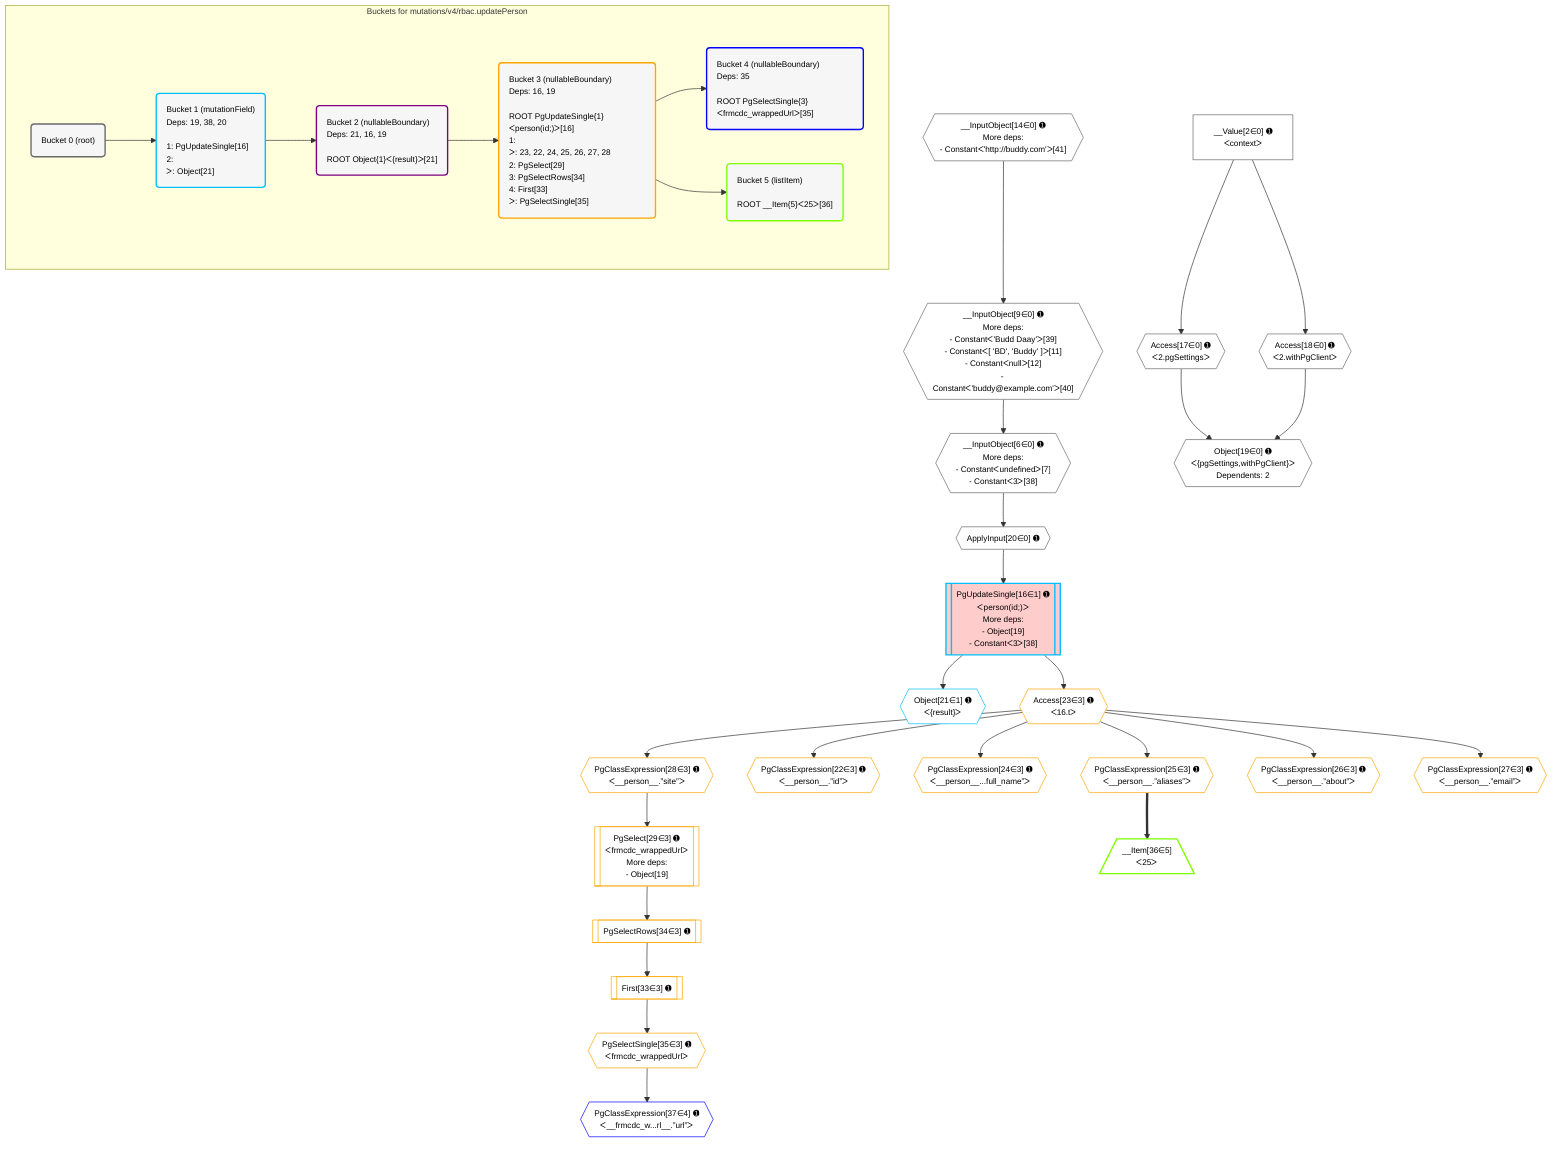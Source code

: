 %%{init: {'themeVariables': { 'fontSize': '12px'}}}%%
graph TD
    classDef path fill:#eee,stroke:#000,color:#000
    classDef plan fill:#fff,stroke-width:1px,color:#000
    classDef itemplan fill:#fff,stroke-width:2px,color:#000
    classDef unbatchedplan fill:#dff,stroke-width:1px,color:#000
    classDef sideeffectplan fill:#fcc,stroke-width:2px,color:#000
    classDef bucket fill:#f6f6f6,color:#000,stroke-width:2px,text-align:left

    subgraph "Buckets for mutations/v4/rbac.updatePerson"
    Bucket0("Bucket 0 (root)"):::bucket
    Bucket1("Bucket 1 (mutationField)<br />Deps: 19, 38, 20<br /><br />1: PgUpdateSingle[16]<br />2: <br />ᐳ: Object[21]"):::bucket
    Bucket2("Bucket 2 (nullableBoundary)<br />Deps: 21, 16, 19<br /><br />ROOT Object{1}ᐸ{result}ᐳ[21]"):::bucket
    Bucket3("Bucket 3 (nullableBoundary)<br />Deps: 16, 19<br /><br />ROOT PgUpdateSingle{1}ᐸperson(id;)ᐳ[16]<br />1: <br />ᐳ: 23, 22, 24, 25, 26, 27, 28<br />2: PgSelect[29]<br />3: PgSelectRows[34]<br />4: First[33]<br />ᐳ: PgSelectSingle[35]"):::bucket
    Bucket4("Bucket 4 (nullableBoundary)<br />Deps: 35<br /><br />ROOT PgSelectSingle{3}ᐸfrmcdc_wrappedUrlᐳ[35]"):::bucket
    Bucket5("Bucket 5 (listItem)<br /><br />ROOT __Item{5}ᐸ25ᐳ[36]"):::bucket
    end
    Bucket0 --> Bucket1
    Bucket1 --> Bucket2
    Bucket2 --> Bucket3
    Bucket3 --> Bucket4 & Bucket5

    %% plan dependencies
    __InputObject9{{"__InputObject[9∈0] ➊<br />More deps:<br />- Constantᐸ'Budd Daay'ᐳ[39]<br />- Constantᐸ[ 'BD', 'Buddy' ]ᐳ[11]<br />- Constantᐸnullᐳ[12]<br />- Constantᐸ'buddy@example.com'ᐳ[40]"}}:::plan
    __InputObject14{{"__InputObject[14∈0] ➊<br />More deps:<br />- Constantᐸ'http://buddy.com'ᐳ[41]"}}:::plan
    __InputObject14 --> __InputObject9
    __InputObject6{{"__InputObject[6∈0] ➊<br />More deps:<br />- Constantᐸundefinedᐳ[7]<br />- Constantᐸ3ᐳ[38]"}}:::plan
    __InputObject9 --> __InputObject6
    Object19{{"Object[19∈0] ➊<br />ᐸ{pgSettings,withPgClient}ᐳ<br />Dependents: 2"}}:::plan
    Access17{{"Access[17∈0] ➊<br />ᐸ2.pgSettingsᐳ"}}:::plan
    Access18{{"Access[18∈0] ➊<br />ᐸ2.withPgClientᐳ"}}:::plan
    Access17 & Access18 --> Object19
    __Value2["__Value[2∈0] ➊<br />ᐸcontextᐳ"]:::plan
    __Value2 --> Access17
    __Value2 --> Access18
    ApplyInput20{{"ApplyInput[20∈0] ➊"}}:::plan
    __InputObject6 --> ApplyInput20
    PgUpdateSingle16[["PgUpdateSingle[16∈1] ➊<br />ᐸperson(id;)ᐳ<br />More deps:<br />- Object[19]<br />- Constantᐸ3ᐳ[38]"]]:::sideeffectplan
    ApplyInput20 --> PgUpdateSingle16
    Object21{{"Object[21∈1] ➊<br />ᐸ{result}ᐳ"}}:::plan
    PgUpdateSingle16 --> Object21
    PgSelect29[["PgSelect[29∈3] ➊<br />ᐸfrmcdc_wrappedUrlᐳ<br />More deps:<br />- Object[19]"]]:::plan
    PgClassExpression28{{"PgClassExpression[28∈3] ➊<br />ᐸ__person__.”site”ᐳ"}}:::plan
    PgClassExpression28 --> PgSelect29
    PgClassExpression22{{"PgClassExpression[22∈3] ➊<br />ᐸ__person__.”id”ᐳ"}}:::plan
    Access23{{"Access[23∈3] ➊<br />ᐸ16.tᐳ"}}:::plan
    Access23 --> PgClassExpression22
    PgUpdateSingle16 --> Access23
    PgClassExpression24{{"PgClassExpression[24∈3] ➊<br />ᐸ__person__...full_name”ᐳ"}}:::plan
    Access23 --> PgClassExpression24
    PgClassExpression25{{"PgClassExpression[25∈3] ➊<br />ᐸ__person__.”aliases”ᐳ"}}:::plan
    Access23 --> PgClassExpression25
    PgClassExpression26{{"PgClassExpression[26∈3] ➊<br />ᐸ__person__.”about”ᐳ"}}:::plan
    Access23 --> PgClassExpression26
    PgClassExpression27{{"PgClassExpression[27∈3] ➊<br />ᐸ__person__.”email”ᐳ"}}:::plan
    Access23 --> PgClassExpression27
    Access23 --> PgClassExpression28
    First33[["First[33∈3] ➊"]]:::plan
    PgSelectRows34[["PgSelectRows[34∈3] ➊"]]:::plan
    PgSelectRows34 --> First33
    PgSelect29 --> PgSelectRows34
    PgSelectSingle35{{"PgSelectSingle[35∈3] ➊<br />ᐸfrmcdc_wrappedUrlᐳ"}}:::plan
    First33 --> PgSelectSingle35
    PgClassExpression37{{"PgClassExpression[37∈4] ➊<br />ᐸ__frmcdc_w...rl__.”url”ᐳ"}}:::plan
    PgSelectSingle35 --> PgClassExpression37
    __Item36[/"__Item[36∈5]<br />ᐸ25ᐳ"\]:::itemplan
    PgClassExpression25 ==> __Item36

    %% define steps
    classDef bucket0 stroke:#696969
    class Bucket0,__Value2,__InputObject6,__InputObject9,__InputObject14,Access17,Access18,Object19,ApplyInput20 bucket0
    classDef bucket1 stroke:#00bfff
    class Bucket1,PgUpdateSingle16,Object21 bucket1
    classDef bucket2 stroke:#7f007f
    class Bucket2 bucket2
    classDef bucket3 stroke:#ffa500
    class Bucket3,PgClassExpression22,Access23,PgClassExpression24,PgClassExpression25,PgClassExpression26,PgClassExpression27,PgClassExpression28,PgSelect29,First33,PgSelectRows34,PgSelectSingle35 bucket3
    classDef bucket4 stroke:#0000ff
    class Bucket4,PgClassExpression37 bucket4
    classDef bucket5 stroke:#7fff00
    class Bucket5,__Item36 bucket5

    %% implicit side effects